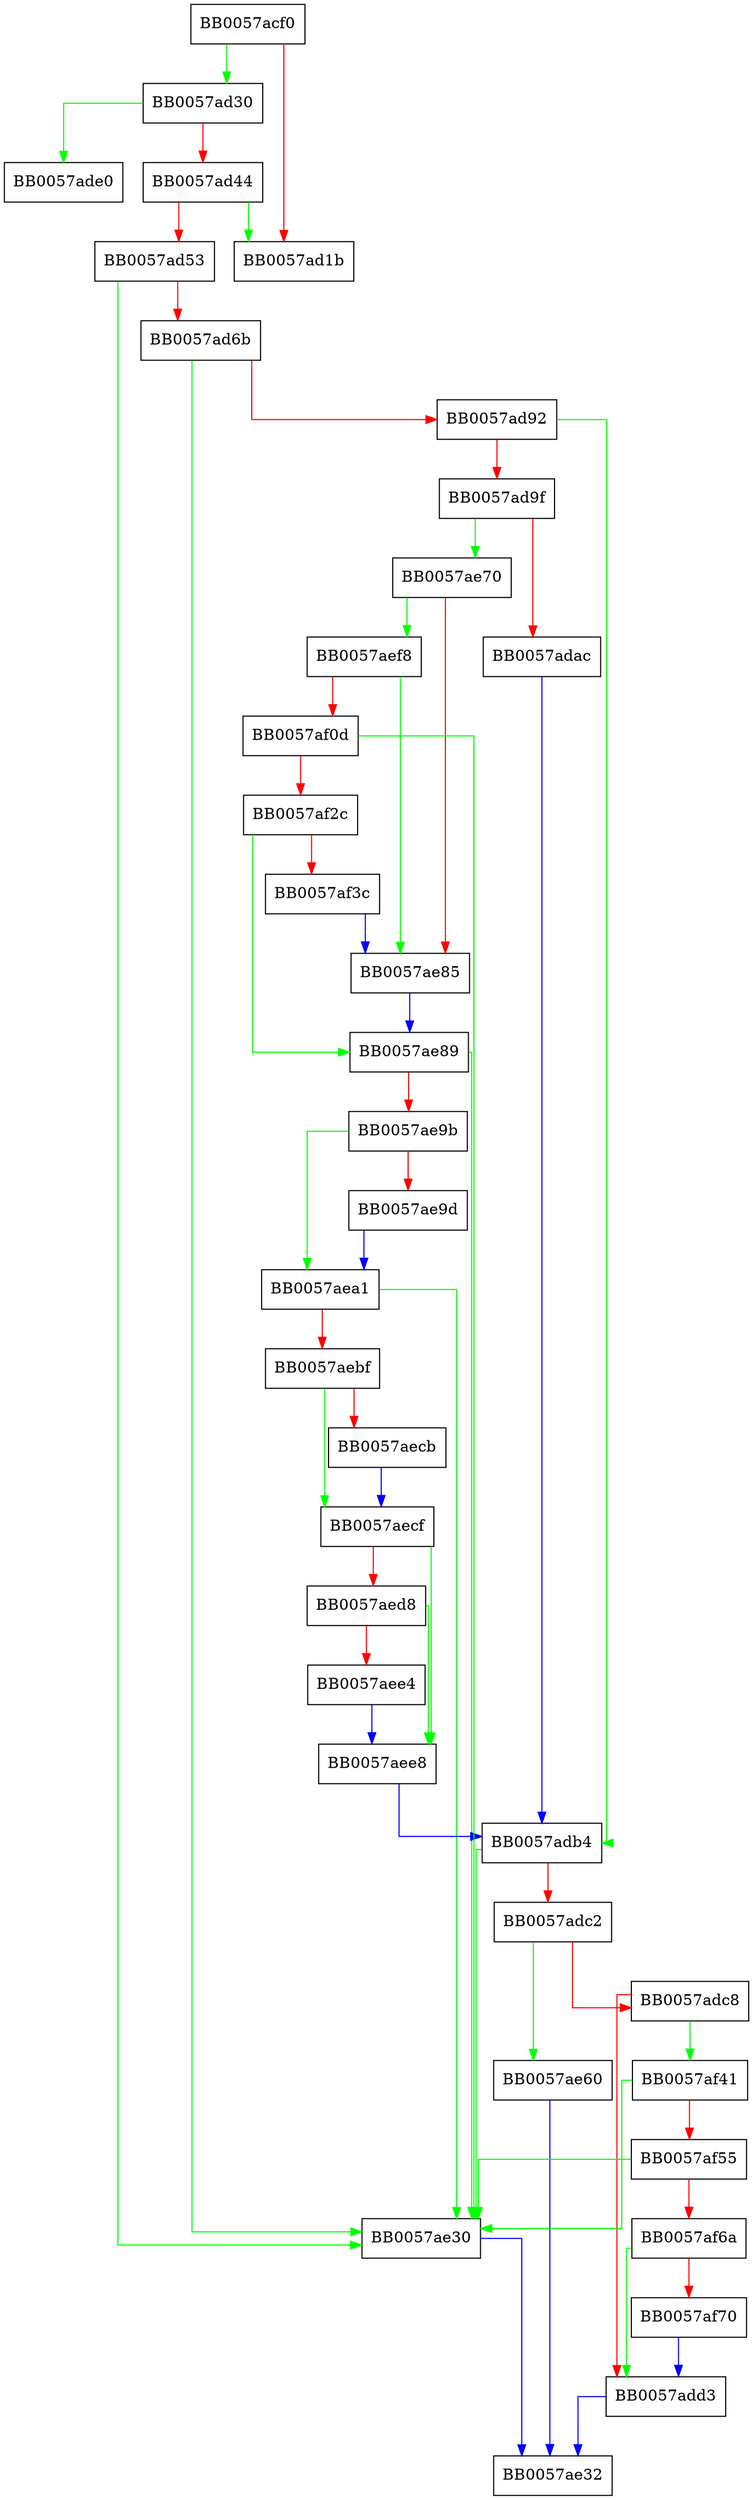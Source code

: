 digraph DH_check {
  node [shape="box"];
  graph [splines=ortho];
  BB0057acf0 -> BB0057ad30 [color="green"];
  BB0057acf0 -> BB0057ad1b [color="red"];
  BB0057ad30 -> BB0057ade0 [color="green"];
  BB0057ad30 -> BB0057ad44 [color="red"];
  BB0057ad44 -> BB0057ad1b [color="green"];
  BB0057ad44 -> BB0057ad53 [color="red"];
  BB0057ad53 -> BB0057ae30 [color="green"];
  BB0057ad53 -> BB0057ad6b [color="red"];
  BB0057ad6b -> BB0057ae30 [color="green"];
  BB0057ad6b -> BB0057ad92 [color="red"];
  BB0057ad92 -> BB0057adb4 [color="green"];
  BB0057ad92 -> BB0057ad9f [color="red"];
  BB0057ad9f -> BB0057ae70 [color="green"];
  BB0057ad9f -> BB0057adac [color="red"];
  BB0057adac -> BB0057adb4 [color="blue"];
  BB0057adb4 -> BB0057ae30 [color="green"];
  BB0057adb4 -> BB0057adc2 [color="red"];
  BB0057adc2 -> BB0057ae60 [color="green"];
  BB0057adc2 -> BB0057adc8 [color="red"];
  BB0057adc8 -> BB0057af41 [color="green"];
  BB0057adc8 -> BB0057add3 [color="red"];
  BB0057add3 -> BB0057ae32 [color="blue"];
  BB0057ae30 -> BB0057ae32 [color="blue"];
  BB0057ae60 -> BB0057ae32 [color="blue"];
  BB0057ae70 -> BB0057aef8 [color="green"];
  BB0057ae70 -> BB0057ae85 [color="red"];
  BB0057ae85 -> BB0057ae89 [color="blue"];
  BB0057ae89 -> BB0057ae30 [color="green"];
  BB0057ae89 -> BB0057ae9b [color="red"];
  BB0057ae9b -> BB0057aea1 [color="green"];
  BB0057ae9b -> BB0057ae9d [color="red"];
  BB0057ae9d -> BB0057aea1 [color="blue"];
  BB0057aea1 -> BB0057ae30 [color="green"];
  BB0057aea1 -> BB0057aebf [color="red"];
  BB0057aebf -> BB0057aecf [color="green"];
  BB0057aebf -> BB0057aecb [color="red"];
  BB0057aecb -> BB0057aecf [color="blue"];
  BB0057aecf -> BB0057aee8 [color="green"];
  BB0057aecf -> BB0057aed8 [color="red"];
  BB0057aed8 -> BB0057aee8 [color="green"];
  BB0057aed8 -> BB0057aee4 [color="red"];
  BB0057aee4 -> BB0057aee8 [color="blue"];
  BB0057aee8 -> BB0057adb4 [color="blue"];
  BB0057aef8 -> BB0057ae85 [color="green"];
  BB0057aef8 -> BB0057af0d [color="red"];
  BB0057af0d -> BB0057ae30 [color="green"];
  BB0057af0d -> BB0057af2c [color="red"];
  BB0057af2c -> BB0057ae89 [color="green"];
  BB0057af2c -> BB0057af3c [color="red"];
  BB0057af3c -> BB0057ae85 [color="blue"];
  BB0057af41 -> BB0057ae30 [color="green"];
  BB0057af41 -> BB0057af55 [color="red"];
  BB0057af55 -> BB0057ae30 [color="green"];
  BB0057af55 -> BB0057af6a [color="red"];
  BB0057af6a -> BB0057add3 [color="green"];
  BB0057af6a -> BB0057af70 [color="red"];
  BB0057af70 -> BB0057add3 [color="blue"];
}
